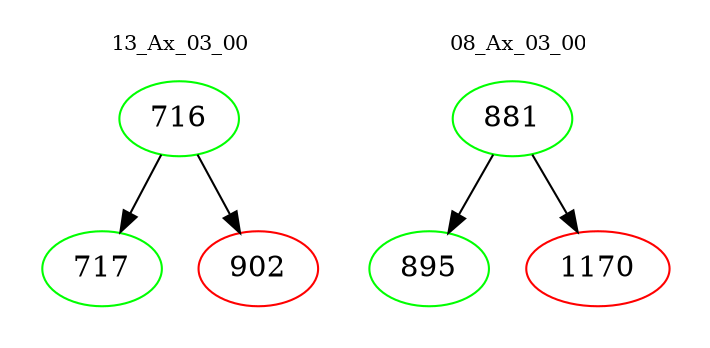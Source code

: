 digraph{
subgraph cluster_0 {
color = white
label = "13_Ax_03_00";
fontsize=10;
T0_716 [label="716", color="green"]
T0_716 -> T0_717 [color="black"]
T0_717 [label="717", color="green"]
T0_716 -> T0_902 [color="black"]
T0_902 [label="902", color="red"]
}
subgraph cluster_1 {
color = white
label = "08_Ax_03_00";
fontsize=10;
T1_881 [label="881", color="green"]
T1_881 -> T1_895 [color="black"]
T1_895 [label="895", color="green"]
T1_881 -> T1_1170 [color="black"]
T1_1170 [label="1170", color="red"]
}
}
